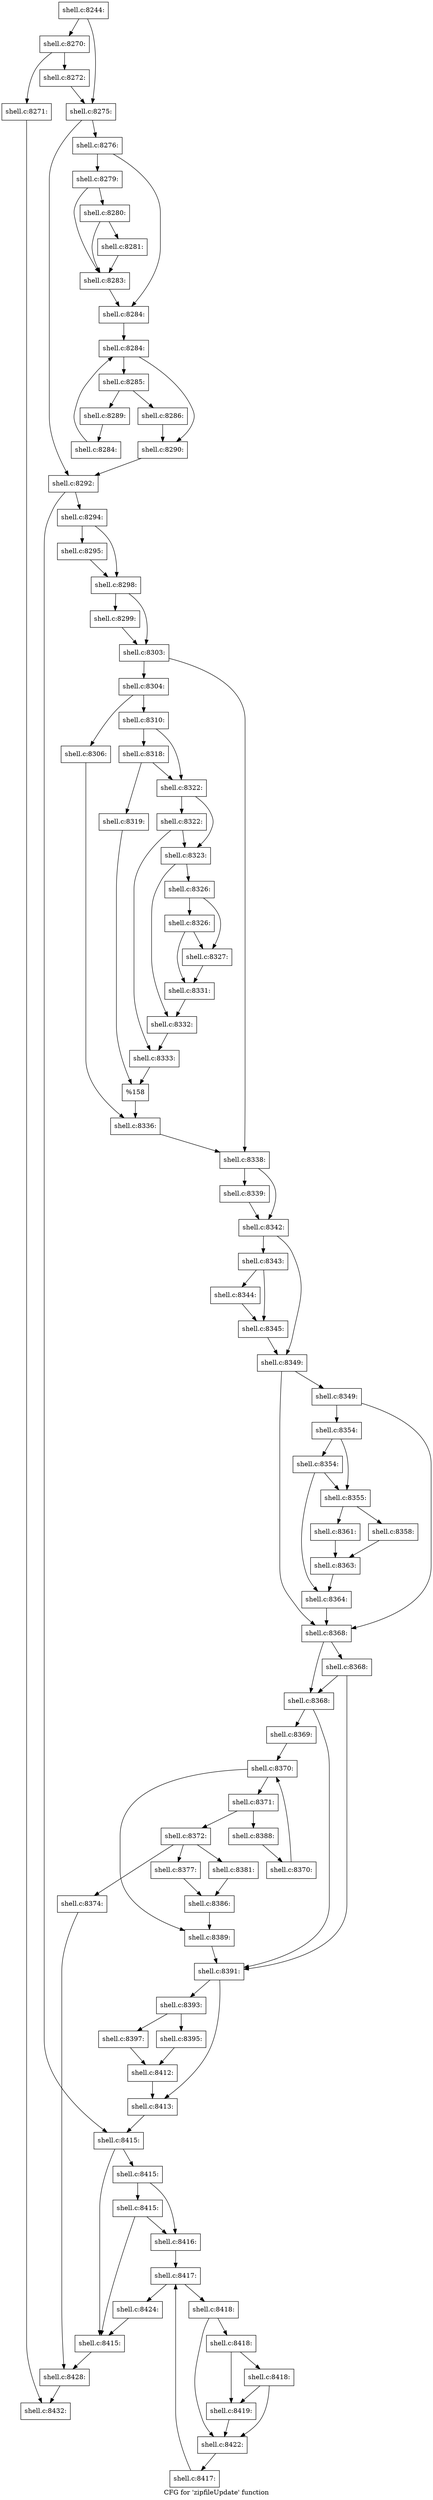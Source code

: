 digraph "CFG for 'zipfileUpdate' function" {
	label="CFG for 'zipfileUpdate' function";

	Node0x560276b33b30 [shape=record,label="{shell.c:8244:}"];
	Node0x560276b33b30 -> Node0x560276b39560;
	Node0x560276b33b30 -> Node0x560276b395b0;
	Node0x560276b39560 [shape=record,label="{shell.c:8270:}"];
	Node0x560276b39560 -> Node0x560276b39d10;
	Node0x560276b39560 -> Node0x560276b39d60;
	Node0x560276b39d10 [shape=record,label="{shell.c:8271:}"];
	Node0x560276b39d10 -> Node0x560276b33f70;
	Node0x560276b39d60 [shape=record,label="{shell.c:8272:}"];
	Node0x560276b39d60 -> Node0x560276b395b0;
	Node0x560276b395b0 [shape=record,label="{shell.c:8275:}"];
	Node0x560276b395b0 -> Node0x560276b3a390;
	Node0x560276b395b0 -> Node0x560276b3a3e0;
	Node0x560276b3a390 [shape=record,label="{shell.c:8276:}"];
	Node0x560276b3a390 -> Node0x560276b3b580;
	Node0x560276b3a390 -> Node0x560276b3b5d0;
	Node0x560276b3b580 [shape=record,label="{shell.c:8279:}"];
	Node0x560276b3b580 -> Node0x560276b3c070;
	Node0x560276b3b580 -> Node0x560276b3c020;
	Node0x560276b3c070 [shape=record,label="{shell.c:8280:}"];
	Node0x560276b3c070 -> Node0x560276b3bfd0;
	Node0x560276b3c070 -> Node0x560276b3c020;
	Node0x560276b3bfd0 [shape=record,label="{shell.c:8281:}"];
	Node0x560276b3bfd0 -> Node0x560276b3c020;
	Node0x560276b3c020 [shape=record,label="{shell.c:8283:}"];
	Node0x560276b3c020 -> Node0x560276b3b5d0;
	Node0x560276b3b5d0 [shape=record,label="{shell.c:8284:}"];
	Node0x560276b3b5d0 -> Node0x560276b3c9c0;
	Node0x560276b3c9c0 [shape=record,label="{shell.c:8284:}"];
	Node0x560276b3c9c0 -> Node0x560276b3d2f0;
	Node0x560276b3c9c0 -> Node0x5602763b2f10;
	Node0x560276b3d2f0 [shape=record,label="{shell.c:8285:}"];
	Node0x560276b3d2f0 -> Node0x560276b3d530;
	Node0x560276b3d2f0 -> Node0x560276b3d580;
	Node0x560276b3d530 [shape=record,label="{shell.c:8286:}"];
	Node0x560276b3d530 -> Node0x5602763b2f10;
	Node0x560276b3d580 [shape=record,label="{shell.c:8289:}"];
	Node0x560276b3d580 -> Node0x560276b3d260;
	Node0x560276b3d260 [shape=record,label="{shell.c:8284:}"];
	Node0x560276b3d260 -> Node0x560276b3c9c0;
	Node0x5602763b2f10 [shape=record,label="{shell.c:8290:}"];
	Node0x5602763b2f10 -> Node0x560276b3a3e0;
	Node0x560276b3a3e0 [shape=record,label="{shell.c:8292:}"];
	Node0x560276b3a3e0 -> Node0x560276b3e390;
	Node0x560276b3a3e0 -> Node0x560276b3e3e0;
	Node0x560276b3e390 [shape=record,label="{shell.c:8294:}"];
	Node0x560276b3e390 -> Node0x560276b3e7f0;
	Node0x560276b3e390 -> Node0x560276b3e840;
	Node0x560276b3e7f0 [shape=record,label="{shell.c:8295:}"];
	Node0x560276b3e7f0 -> Node0x560276b3e840;
	Node0x560276b3e840 [shape=record,label="{shell.c:8298:}"];
	Node0x560276b3e840 -> Node0x5602763a74e0;
	Node0x560276b3e840 -> Node0x560276b3f430;
	Node0x5602763a74e0 [shape=record,label="{shell.c:8299:}"];
	Node0x5602763a74e0 -> Node0x560276b3f430;
	Node0x560276b3f430 [shape=record,label="{shell.c:8303:}"];
	Node0x560276b3f430 -> Node0x560276b401c0;
	Node0x560276b3f430 -> Node0x560276b40210;
	Node0x560276b401c0 [shape=record,label="{shell.c:8304:}"];
	Node0x560276b401c0 -> Node0x560276b40540;
	Node0x560276b401c0 -> Node0x560276b405e0;
	Node0x560276b40540 [shape=record,label="{shell.c:8306:}"];
	Node0x560276b40540 -> Node0x560276b40590;
	Node0x560276b405e0 [shape=record,label="{shell.c:8310:}"];
	Node0x560276b405e0 -> Node0x560276b428f0;
	Node0x560276b405e0 -> Node0x560276b428a0;
	Node0x560276b428f0 [shape=record,label="{shell.c:8318:}"];
	Node0x560276b428f0 -> Node0x560276b42800;
	Node0x560276b428f0 -> Node0x560276b428a0;
	Node0x560276b42800 [shape=record,label="{shell.c:8319:}"];
	Node0x560276b42800 -> Node0x560276b42850;
	Node0x560276b428a0 [shape=record,label="{shell.c:8322:}"];
	Node0x560276b428a0 -> Node0x560276b43e50;
	Node0x560276b428a0 -> Node0x560276b43ef0;
	Node0x560276b43ef0 [shape=record,label="{shell.c:8322:}"];
	Node0x560276b43ef0 -> Node0x560276b43e50;
	Node0x560276b43ef0 -> Node0x560276b43ea0;
	Node0x560276b43e50 [shape=record,label="{shell.c:8323:}"];
	Node0x560276b43e50 -> Node0x5602763b41e0;
	Node0x560276b43e50 -> Node0x560276b45330;
	Node0x5602763b41e0 [shape=record,label="{shell.c:8326:}"];
	Node0x5602763b41e0 -> Node0x560276b45660;
	Node0x5602763b41e0 -> Node0x560276b45700;
	Node0x560276b45700 [shape=record,label="{shell.c:8326:}"];
	Node0x560276b45700 -> Node0x560276b45660;
	Node0x560276b45700 -> Node0x560276b456b0;
	Node0x560276b45660 [shape=record,label="{shell.c:8327:}"];
	Node0x560276b45660 -> Node0x560276b456b0;
	Node0x560276b456b0 [shape=record,label="{shell.c:8331:}"];
	Node0x560276b456b0 -> Node0x560276b45330;
	Node0x560276b45330 [shape=record,label="{shell.c:8332:}"];
	Node0x560276b45330 -> Node0x560276b43ea0;
	Node0x560276b43ea0 [shape=record,label="{shell.c:8333:}"];
	Node0x560276b43ea0 -> Node0x560276b42850;
	Node0x560276b42850 [shape=record,label="{%158}"];
	Node0x560276b42850 -> Node0x560276b40590;
	Node0x560276b40590 [shape=record,label="{shell.c:8336:}"];
	Node0x560276b40590 -> Node0x560276b40210;
	Node0x560276b40210 [shape=record,label="{shell.c:8338:}"];
	Node0x560276b40210 -> Node0x560276b46770;
	Node0x560276b40210 -> Node0x560276b46bf0;
	Node0x560276b46770 [shape=record,label="{shell.c:8339:}"];
	Node0x560276b46770 -> Node0x560276b46bf0;
	Node0x560276b46bf0 [shape=record,label="{shell.c:8342:}"];
	Node0x560276b46bf0 -> Node0x5602763b2ec0;
	Node0x560276b46bf0 -> Node0x560276b473d0;
	Node0x5602763b2ec0 [shape=record,label="{shell.c:8343:}"];
	Node0x5602763b2ec0 -> Node0x560276b48060;
	Node0x5602763b2ec0 -> Node0x560276b480b0;
	Node0x560276b48060 [shape=record,label="{shell.c:8344:}"];
	Node0x560276b48060 -> Node0x560276b480b0;
	Node0x560276b480b0 [shape=record,label="{shell.c:8345:}"];
	Node0x560276b480b0 -> Node0x560276b473d0;
	Node0x560276b473d0 [shape=record,label="{shell.c:8349:}"];
	Node0x560276b473d0 -> Node0x560276b48d60;
	Node0x560276b473d0 -> Node0x560276b44ea0;
	Node0x560276b48d60 [shape=record,label="{shell.c:8349:}"];
	Node0x560276b48d60 -> Node0x5602763b3000;
	Node0x560276b48d60 -> Node0x560276b44ea0;
	Node0x5602763b3000 [shape=record,label="{shell.c:8354:}"];
	Node0x5602763b3000 -> Node0x560276b49600;
	Node0x5602763b3000 -> Node0x560276b496a0;
	Node0x560276b496a0 [shape=record,label="{shell.c:8354:}"];
	Node0x560276b496a0 -> Node0x560276b49600;
	Node0x560276b496a0 -> Node0x560276b49650;
	Node0x560276b49600 [shape=record,label="{shell.c:8355:}"];
	Node0x560276b49600 -> Node0x560276b4a290;
	Node0x560276b49600 -> Node0x560276b4a330;
	Node0x560276b4a290 [shape=record,label="{shell.c:8358:}"];
	Node0x560276b4a290 -> Node0x560276b4a2e0;
	Node0x560276b4a330 [shape=record,label="{shell.c:8361:}"];
	Node0x560276b4a330 -> Node0x560276b4a2e0;
	Node0x560276b4a2e0 [shape=record,label="{shell.c:8363:}"];
	Node0x560276b4a2e0 -> Node0x560276b49650;
	Node0x560276b49650 [shape=record,label="{shell.c:8364:}"];
	Node0x560276b49650 -> Node0x560276b44ea0;
	Node0x560276b44ea0 [shape=record,label="{shell.c:8368:}"];
	Node0x560276b44ea0 -> Node0x560276b4b0f0;
	Node0x560276b44ea0 -> Node0x560276b4b170;
	Node0x560276b4b170 [shape=record,label="{shell.c:8368:}"];
	Node0x560276b4b170 -> Node0x560276b4b0f0;
	Node0x560276b4b170 -> Node0x560276b4b0a0;
	Node0x560276b4b0f0 [shape=record,label="{shell.c:8368:}"];
	Node0x560276b4b0f0 -> Node0x560276b4b050;
	Node0x560276b4b0f0 -> Node0x560276b4b0a0;
	Node0x560276b4b050 [shape=record,label="{shell.c:8369:}"];
	Node0x560276b4b050 -> Node0x560276b4bf60;
	Node0x560276b4bf60 [shape=record,label="{shell.c:8370:}"];
	Node0x560276b4bf60 -> Node0x560276b4c180;
	Node0x560276b4bf60 -> Node0x560276b4bbe0;
	Node0x560276b4c180 [shape=record,label="{shell.c:8371:}"];
	Node0x560276b4c180 -> Node0x560276b4c4c0;
	Node0x560276b4c180 -> Node0x560276b4c510;
	Node0x560276b4c4c0 [shape=record,label="{shell.c:8372:}"];
	Node0x560276b4c4c0 -> Node0x560276b4d400;
	Node0x560276b4c4c0 -> Node0x560276b4da10;
	Node0x560276b4c4c0 -> Node0x560276b4d280;
	Node0x560276b4da10 [shape=record,label="{shell.c:8374:}"];
	Node0x560276b4da10 -> Node0x560276b4cb90;
	Node0x560276b4d280 [shape=record,label="{shell.c:8377:}"];
	Node0x560276b4d280 -> Node0x560276b4cd50;
	Node0x560276b4d400 [shape=record,label="{shell.c:8381:}"];
	Node0x560276b4d400 -> Node0x560276b4cd50;
	Node0x560276b4cd50 [shape=record,label="{shell.c:8386:}"];
	Node0x560276b4cd50 -> Node0x560276b4bbe0;
	Node0x560276b4c510 [shape=record,label="{shell.c:8388:}"];
	Node0x560276b4c510 -> Node0x560276b4c0f0;
	Node0x560276b4c0f0 [shape=record,label="{shell.c:8370:}"];
	Node0x560276b4c0f0 -> Node0x560276b4bf60;
	Node0x560276b4bbe0 [shape=record,label="{shell.c:8389:}"];
	Node0x560276b4bbe0 -> Node0x560276b4b0a0;
	Node0x560276b4b0a0 [shape=record,label="{shell.c:8391:}"];
	Node0x560276b4b0a0 -> Node0x560276b4f250;
	Node0x560276b4b0a0 -> Node0x560276b4f2a0;
	Node0x560276b4f250 [shape=record,label="{shell.c:8393:}"];
	Node0x560276b4f250 -> Node0x5602763b2bc0;
	Node0x560276b4f250 -> Node0x560276b4ff60;
	Node0x5602763b2bc0 [shape=record,label="{shell.c:8395:}"];
	Node0x5602763b2bc0 -> Node0x560276b4fd30;
	Node0x560276b4ff60 [shape=record,label="{shell.c:8397:}"];
	Node0x560276b4ff60 -> Node0x560276b4fd30;
	Node0x560276b4fd30 [shape=record,label="{shell.c:8412:}"];
	Node0x560276b4fd30 -> Node0x560276b4f2a0;
	Node0x560276b4f2a0 [shape=record,label="{shell.c:8413:}"];
	Node0x560276b4f2a0 -> Node0x560276b3e3e0;
	Node0x560276b3e3e0 [shape=record,label="{shell.c:8415:}"];
	Node0x560276b3e3e0 -> Node0x560276b51630;
	Node0x560276b3e3e0 -> Node0x5602762bdf80;
	Node0x560276b51630 [shape=record,label="{shell.c:8415:}"];
	Node0x560276b51630 -> Node0x5602763b2e70;
	Node0x560276b51630 -> Node0x560276b542a0;
	Node0x560276b542a0 [shape=record,label="{shell.c:8415:}"];
	Node0x560276b542a0 -> Node0x5602763b2e70;
	Node0x560276b542a0 -> Node0x5602762bdf80;
	Node0x5602763b2e70 [shape=record,label="{shell.c:8416:}"];
	Node0x5602763b2e70 -> Node0x560276b54d10;
	Node0x560276b54d10 [shape=record,label="{shell.c:8417:}"];
	Node0x560276b54d10 -> Node0x560276b54f30;
	Node0x560276b54d10 -> Node0x560276b54990;
	Node0x560276b54f30 [shape=record,label="{shell.c:8418:}"];
	Node0x560276b54f30 -> Node0x560276b55310;
	Node0x560276b54f30 -> Node0x560276b552c0;
	Node0x560276b55310 [shape=record,label="{shell.c:8418:}"];
	Node0x560276b55310 -> Node0x560276b55270;
	Node0x560276b55310 -> Node0x560276b556d0;
	Node0x560276b556d0 [shape=record,label="{shell.c:8418:}"];
	Node0x560276b556d0 -> Node0x560276b55270;
	Node0x560276b556d0 -> Node0x560276b552c0;
	Node0x560276b55270 [shape=record,label="{shell.c:8419:}"];
	Node0x560276b55270 -> Node0x560276b552c0;
	Node0x560276b552c0 [shape=record,label="{shell.c:8422:}"];
	Node0x560276b552c0 -> Node0x560276b54ea0;
	Node0x560276b54ea0 [shape=record,label="{shell.c:8417:}"];
	Node0x560276b54ea0 -> Node0x560276b54d10;
	Node0x560276b54990 [shape=record,label="{shell.c:8424:}"];
	Node0x560276b54990 -> Node0x5602762bdf80;
	Node0x5602762bdf80 [shape=record,label="{shell.c:8415:}"];
	Node0x5602762bdf80 -> Node0x560276b4cb90;
	Node0x560276b4cb90 [shape=record,label="{shell.c:8428:}"];
	Node0x560276b4cb90 -> Node0x560276b33f70;
	Node0x560276b33f70 [shape=record,label="{shell.c:8432:}"];
}
